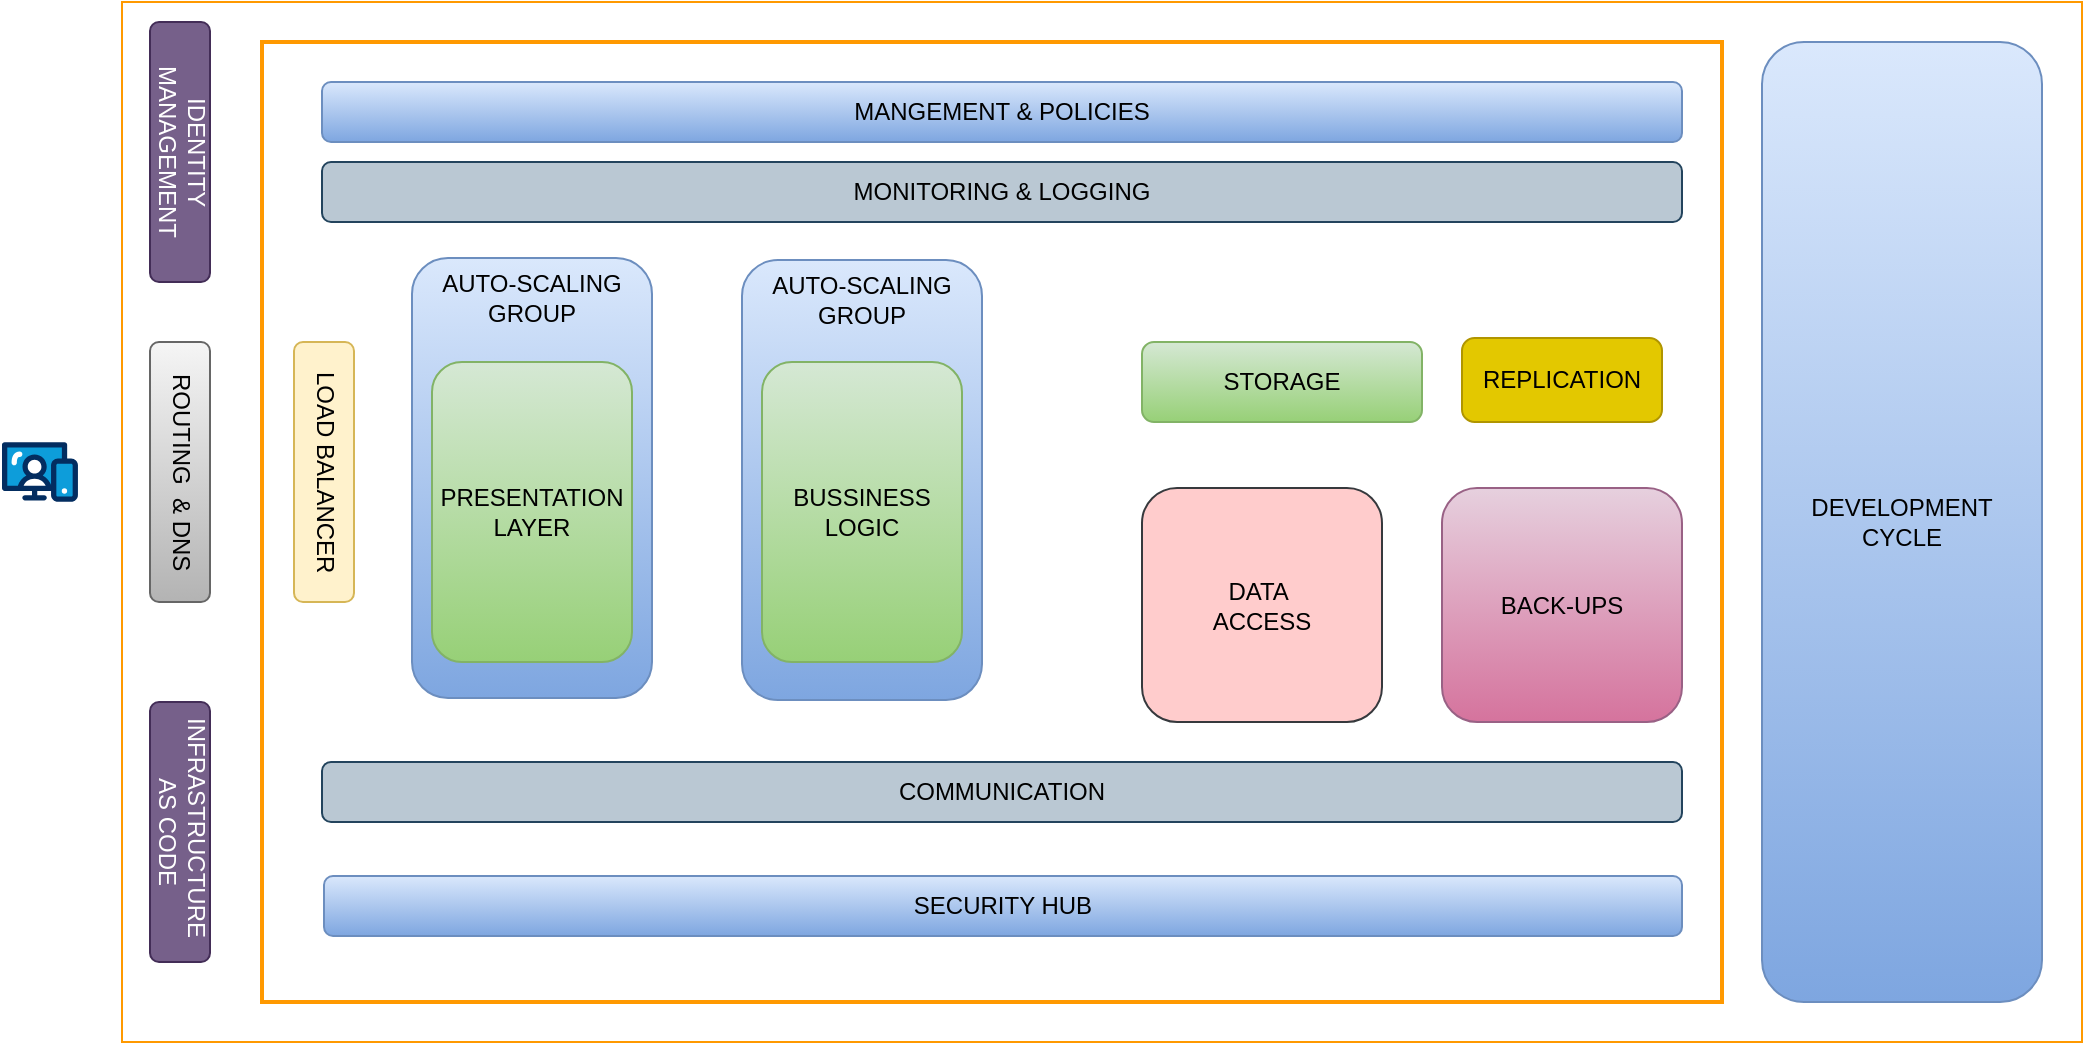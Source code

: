 <mxfile version="26.2.8">
  <diagram id="Ht1M8jgEwFfnCIfOTk4-" name="Page-1">
    <mxGraphModel dx="948" dy="546" grid="1" gridSize="10" guides="1" tooltips="1" connect="1" arrows="1" fold="1" page="1" pageScale="1" pageWidth="1169" pageHeight="827" math="0" shadow="0">
      <root>
        <mxCell id="0" />
        <mxCell id="1" parent="0" />
        <mxCell id="GuT3VO3JKZ2GulKYu3Ov-5" value="" style="outlineConnect=0;gradientColor=none;html=1;whiteSpace=wrap;fontSize=12;fontStyle=0;strokeColor=light-dark(#FF9900,#0000CC);fillColor=default;verticalAlign=middle;align=center;fontColor=#FF9900;spacingTop=3;flipH=0;horizontal=1;labelPosition=center;verticalLabelPosition=middle;spacing=1;rounded=0;shadow=0;strokeWidth=2;movable=0;resizable=0;rotatable=0;deletable=0;editable=0;locked=1;connectable=0;" vertex="1" parent="1">
          <mxGeometry x="390" y="290" width="730" height="480" as="geometry" />
        </mxCell>
        <mxCell id="GuT3VO3JKZ2GulKYu3Ov-6" value="" style="outlineConnect=0;gradientColor=none;html=1;whiteSpace=wrap;fontSize=12;fontStyle=0;strokeColor=#FF9900;fillColor=none;verticalAlign=top;align=center;fontColor=#FF9900;dashed=0;spacingTop=3;movable=0;resizable=0;rotatable=0;deletable=0;editable=0;locked=1;connectable=0;" vertex="1" parent="1">
          <mxGeometry x="320" y="270" width="980" height="520" as="geometry" />
        </mxCell>
        <mxCell id="GuT3VO3JKZ2GulKYu3Ov-1" value="" style="verticalLabelPosition=bottom;aspect=fixed;html=1;shape=mxgraph.salesforce.web;" vertex="1" parent="1">
          <mxGeometry x="260" y="490" width="37.97" height="30" as="geometry" />
        </mxCell>
        <mxCell id="GuT3VO3JKZ2GulKYu3Ov-7" value="MONITORING &amp;amp; LOGGING" style="rounded=1;whiteSpace=wrap;html=1;fillColor=#bac8d3;strokeColor=#23445d;" vertex="1" parent="1">
          <mxGeometry x="420" y="350" width="680" height="30" as="geometry" />
        </mxCell>
        <mxCell id="GuT3VO3JKZ2GulKYu3Ov-8" value="&lt;span style=&quot;background-color: transparent; color: light-dark(rgb(0, 0, 0), rgb(255, 255, 255));&quot;&gt;AUTO-SCALING&lt;/span&gt;&lt;br&gt;&lt;span style=&quot;background-color: transparent; color: light-dark(rgb(0, 0, 0), rgb(255, 255, 255));&quot;&gt;GROUP&lt;/span&gt;" style="rounded=1;whiteSpace=wrap;html=1;labelPosition=center;verticalLabelPosition=top;align=center;verticalAlign=bottom;spacingTop=6;spacing=-35;fillColor=#dae8fc;strokeColor=#6c8ebf;gradientColor=#7ea6e0;" vertex="1" parent="1">
          <mxGeometry x="465" y="398" width="120" height="220" as="geometry" />
        </mxCell>
        <mxCell id="GuT3VO3JKZ2GulKYu3Ov-10" value="ROUTING&amp;nbsp; &amp;amp; DNS" style="rounded=1;whiteSpace=wrap;html=1;textDirection=vertical-lr;fillColor=#f5f5f5;gradientColor=#b3b3b3;strokeColor=#666666;" vertex="1" parent="1">
          <mxGeometry x="334" y="440" width="30" height="130" as="geometry" />
        </mxCell>
        <mxCell id="GuT3VO3JKZ2GulKYu3Ov-13" value="PRESENTATION&lt;div&gt;LAYER&lt;/div&gt;" style="rounded=1;whiteSpace=wrap;html=1;fillColor=#d5e8d4;gradientColor=#97d077;strokeColor=#82b366;" vertex="1" parent="1">
          <mxGeometry x="475" y="450" width="100" height="150" as="geometry" />
        </mxCell>
        <mxCell id="GuT3VO3JKZ2GulKYu3Ov-14" value="MANGEMENT &amp;amp; POLICIES" style="rounded=1;whiteSpace=wrap;html=1;fillColor=#dae8fc;strokeColor=#6c8ebf;gradientColor=#7ea6e0;" vertex="1" parent="1">
          <mxGeometry x="420" y="310" width="680" height="30" as="geometry" />
        </mxCell>
        <mxCell id="GuT3VO3JKZ2GulKYu3Ov-15" value="SECURITY HUB" style="rounded=1;whiteSpace=wrap;html=1;fillColor=#dae8fc;strokeColor=#6c8ebf;gradientColor=#7ea6e0;" vertex="1" parent="1">
          <mxGeometry x="421" y="707" width="679" height="30" as="geometry" />
        </mxCell>
        <mxCell id="GuT3VO3JKZ2GulKYu3Ov-19" value="STORAGE" style="rounded=1;whiteSpace=wrap;html=1;fillColor=#d5e8d4;gradientColor=#97d077;strokeColor=#82b366;" vertex="1" parent="1">
          <mxGeometry x="830" y="440" width="140" height="40" as="geometry" />
        </mxCell>
        <mxCell id="GuT3VO3JKZ2GulKYu3Ov-20" value="REPLICATION" style="whiteSpace=wrap;html=1;fillColor=#e3c800;strokeColor=#B09500;rounded=1;fontColor=#000000;" vertex="1" parent="1">
          <mxGeometry x="990" y="438" width="100" height="42" as="geometry" />
        </mxCell>
        <mxCell id="GuT3VO3JKZ2GulKYu3Ov-24" value="&lt;span style=&quot;background-color: transparent; color: light-dark(rgb(0, 0, 0), rgb(255, 255, 255));&quot;&gt;AUTO-SCALING&lt;/span&gt;&lt;br&gt;&lt;span style=&quot;background-color: transparent; color: light-dark(rgb(0, 0, 0), rgb(255, 255, 255));&quot;&gt;GROUP&lt;/span&gt;" style="rounded=1;whiteSpace=wrap;html=1;labelPosition=center;verticalLabelPosition=top;align=center;verticalAlign=bottom;spacingTop=6;spacing=-35;fillColor=#dae8fc;strokeColor=#6c8ebf;gradientColor=#7ea6e0;" vertex="1" parent="1">
          <mxGeometry x="630" y="399" width="120" height="220" as="geometry" />
        </mxCell>
        <mxCell id="GuT3VO3JKZ2GulKYu3Ov-25" value="&lt;div&gt;BUSSINESS&lt;/div&gt;&lt;div&gt;LOGIC&lt;/div&gt;" style="rounded=1;whiteSpace=wrap;html=1;fillColor=#d5e8d4;gradientColor=#97d077;strokeColor=#82b366;" vertex="1" parent="1">
          <mxGeometry x="640" y="450" width="100" height="150" as="geometry" />
        </mxCell>
        <mxCell id="GuT3VO3JKZ2GulKYu3Ov-27" value="COMMUNICATION" style="rounded=1;whiteSpace=wrap;html=1;fillColor=#bac8d3;strokeColor=#23445d;" vertex="1" parent="1">
          <mxGeometry x="420" y="650" width="680" height="30" as="geometry" />
        </mxCell>
        <mxCell id="GuT3VO3JKZ2GulKYu3Ov-28" value="DATA&amp;nbsp;&lt;div&gt;ACCESS&lt;/div&gt;" style="rounded=1;whiteSpace=wrap;html=1;fillColor=#ffcccc;strokeColor=#36393d;" vertex="1" parent="1">
          <mxGeometry x="830" y="513" width="120" height="117" as="geometry" />
        </mxCell>
        <mxCell id="GuT3VO3JKZ2GulKYu3Ov-29" value="BACK-UPS" style="whiteSpace=wrap;html=1;rounded=1;fillColor=#e6d0de;gradientColor=#d5739d;strokeColor=#996185;" vertex="1" parent="1">
          <mxGeometry x="980" y="513" width="120" height="117" as="geometry" />
        </mxCell>
        <mxCell id="GuT3VO3JKZ2GulKYu3Ov-36" value="LOAD BALANCER" style="rounded=1;whiteSpace=wrap;html=1;textDirection=vertical-lr;fillColor=#fff2cc;strokeColor=#d6b656;" vertex="1" parent="1">
          <mxGeometry x="406" y="440" width="30" height="130" as="geometry" />
        </mxCell>
        <mxCell id="GuT3VO3JKZ2GulKYu3Ov-37" value="IDENTITY MANAGEMENT" style="rounded=1;whiteSpace=wrap;html=1;textDirection=vertical-rl;fillColor=#76608a;strokeColor=#432D57;fontColor=#ffffff;" vertex="1" parent="1">
          <mxGeometry x="334" y="280" width="30" height="130" as="geometry" />
        </mxCell>
        <mxCell id="GuT3VO3JKZ2GulKYu3Ov-38" value="INFRASTRUCTURE&amp;nbsp;&lt;div&gt;AS CODE&lt;/div&gt;" style="rounded=1;whiteSpace=wrap;html=1;textDirection=vertical-rl;fillColor=#76608a;strokeColor=#432D57;fontColor=#ffffff;" vertex="1" parent="1">
          <mxGeometry x="334" y="620" width="30" height="130" as="geometry" />
        </mxCell>
        <mxCell id="GuT3VO3JKZ2GulKYu3Ov-39" value="DEVELOPMENT&lt;div&gt;CYCLE&lt;/div&gt;" style="rounded=1;whiteSpace=wrap;html=1;fillColor=#dae8fc;strokeColor=#6c8ebf;gradientColor=#7ea6e0;" vertex="1" parent="1">
          <mxGeometry x="1140" y="290" width="140" height="480" as="geometry" />
        </mxCell>
      </root>
    </mxGraphModel>
  </diagram>
</mxfile>
